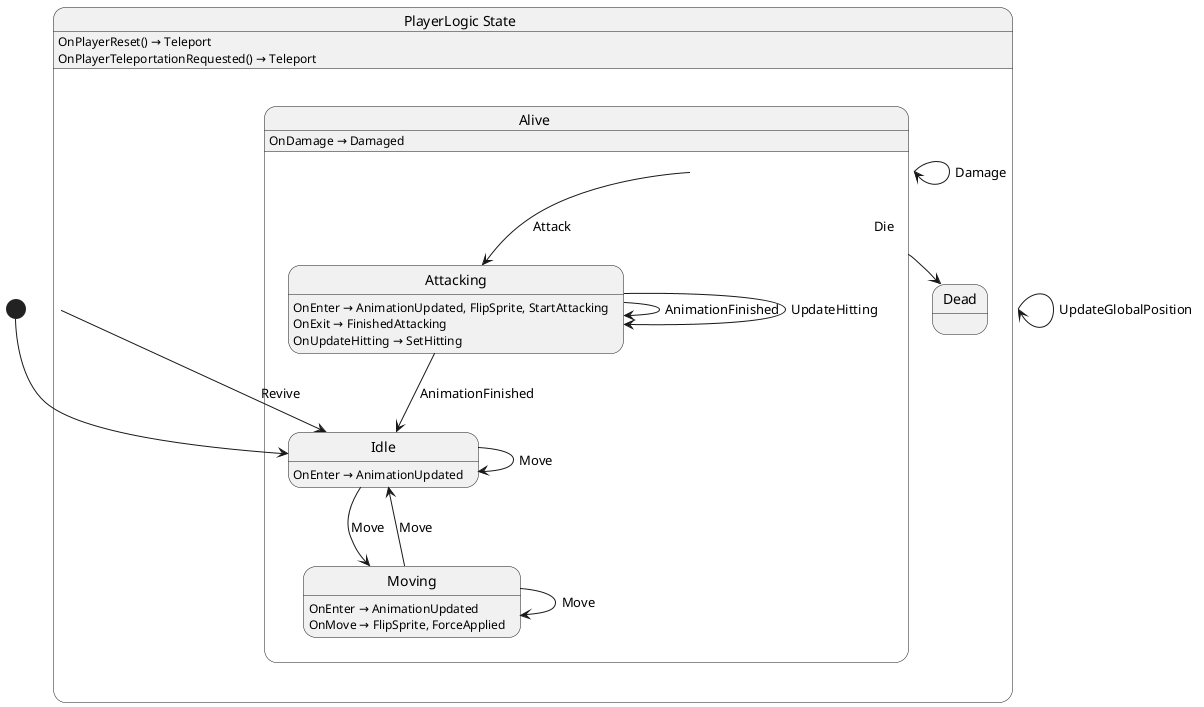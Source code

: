 @startuml PlayerLogic
state "PlayerLogic State" as Woodblight_PlayerLogic_State {
  state "Alive" as Woodblight_PlayerLogic_State_Alive {
    state "Attacking" as Woodblight_PlayerLogic_State_Alive_Attacking
    state "Idle" as Woodblight_PlayerLogic_State_Alive_Idle
    state "Moving" as Woodblight_PlayerLogic_State_Alive_Moving
  }
  state "Dead" as Woodblight_PlayerLogic_State_Dead
}

Woodblight_PlayerLogic_State --> Woodblight_PlayerLogic_State : UpdateGlobalPosition
Woodblight_PlayerLogic_State --> Woodblight_PlayerLogic_State_Alive_Idle : Revive
Woodblight_PlayerLogic_State_Alive --> Woodblight_PlayerLogic_State_Alive : Damage
Woodblight_PlayerLogic_State_Alive --> Woodblight_PlayerLogic_State_Alive_Attacking : Attack
Woodblight_PlayerLogic_State_Alive --> Woodblight_PlayerLogic_State_Dead : Die
Woodblight_PlayerLogic_State_Alive_Attacking --> Woodblight_PlayerLogic_State_Alive_Attacking : AnimationFinished
Woodblight_PlayerLogic_State_Alive_Attacking --> Woodblight_PlayerLogic_State_Alive_Attacking : UpdateHitting
Woodblight_PlayerLogic_State_Alive_Attacking --> Woodblight_PlayerLogic_State_Alive_Idle : AnimationFinished
Woodblight_PlayerLogic_State_Alive_Idle --> Woodblight_PlayerLogic_State_Alive_Idle : Move
Woodblight_PlayerLogic_State_Alive_Idle --> Woodblight_PlayerLogic_State_Alive_Moving : Move
Woodblight_PlayerLogic_State_Alive_Moving --> Woodblight_PlayerLogic_State_Alive_Idle : Move
Woodblight_PlayerLogic_State_Alive_Moving --> Woodblight_PlayerLogic_State_Alive_Moving : Move

Woodblight_PlayerLogic_State : OnPlayerReset() → Teleport
Woodblight_PlayerLogic_State : OnPlayerTeleportationRequested() → Teleport
Woodblight_PlayerLogic_State_Alive : OnDamage → Damaged
Woodblight_PlayerLogic_State_Alive_Attacking : OnEnter → AnimationUpdated, FlipSprite, StartAttacking
Woodblight_PlayerLogic_State_Alive_Attacking : OnExit → FinishedAttacking
Woodblight_PlayerLogic_State_Alive_Attacking : OnUpdateHitting → SetHitting
Woodblight_PlayerLogic_State_Alive_Idle : OnEnter → AnimationUpdated
Woodblight_PlayerLogic_State_Alive_Moving : OnEnter → AnimationUpdated
Woodblight_PlayerLogic_State_Alive_Moving : OnMove → FlipSprite, ForceApplied

[*] --> Woodblight_PlayerLogic_State_Alive_Idle
@enduml